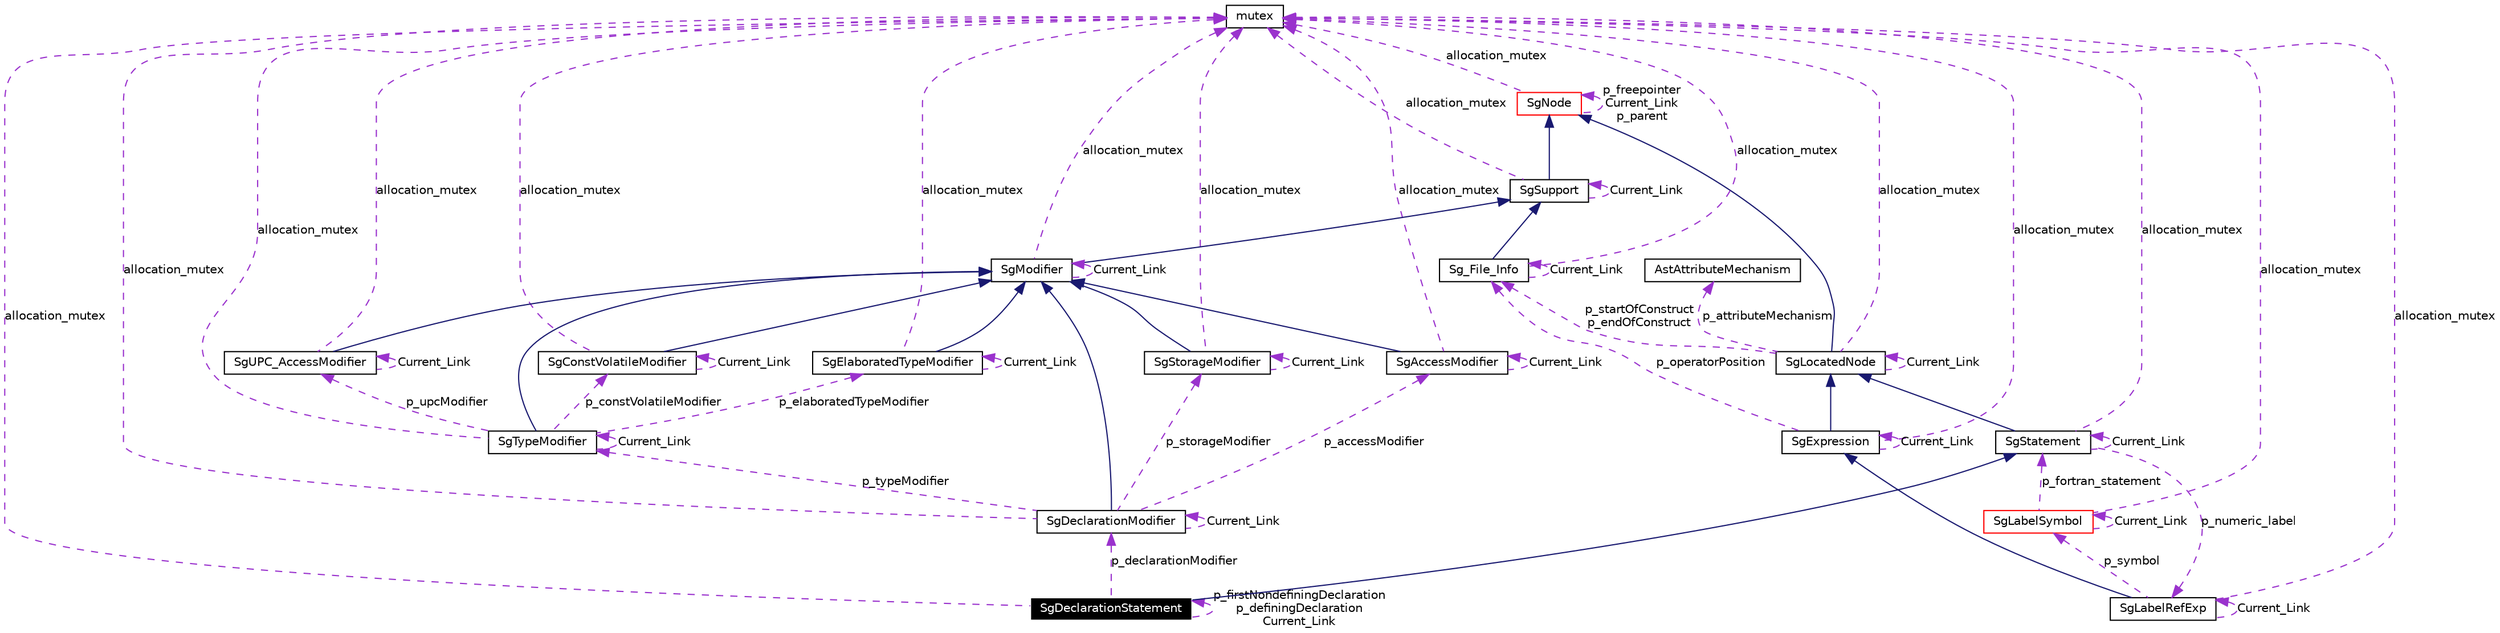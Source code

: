digraph G
{
  edge [fontname="Helvetica",fontsize=10,labelfontname="Helvetica",labelfontsize=10];
  node [fontname="Helvetica",fontsize=10,shape=record];
  Node1 [label="SgDeclarationStatement",height=0.2,width=0.4,color="white", fillcolor="black", style="filled" fontcolor="white"];
  Node2 -> Node1 [dir=back,color="midnightblue",fontsize=10,style="solid",fontname="Helvetica"];
  Node2 [label="SgStatement",height=0.2,width=0.4,color="black",URL="$classSgStatement.html"];
  Node3 -> Node2 [dir=back,color="midnightblue",fontsize=10,style="solid",fontname="Helvetica"];
  Node3 [label="SgLocatedNode",height=0.2,width=0.4,color="black",URL="$classSgLocatedNode.html"];
  Node4 -> Node3 [dir=back,color="midnightblue",fontsize=10,style="solid",fontname="Helvetica"];
  Node4 [label="SgNode",height=0.2,width=0.4,color="red",URL="$classSgNode.html"];
  Node4 -> Node4 [dir=back,color="darkorchid3",fontsize=10,style="dashed",label="p_freepointer\nCurrent_Link\np_parent",fontname="Helvetica"];
  Node5 -> Node4 [dir=back,color="darkorchid3",fontsize=10,style="dashed",label="allocation_mutex",fontname="Helvetica"];
  Node5 [label="mutex",height=0.2,width=0.4,color="black",URL="$classmutex.html"];
  Node5 -> Node3 [dir=back,color="darkorchid3",fontsize=10,style="dashed",label="allocation_mutex",fontname="Helvetica"];
  Node6 -> Node3 [dir=back,color="darkorchid3",fontsize=10,style="dashed",label="p_attributeMechanism",fontname="Helvetica"];
  Node6 [label="AstAttributeMechanism",height=0.2,width=0.4,color="black",URL="$classAstAttributeMechanism.html"];
  Node7 -> Node3 [dir=back,color="darkorchid3",fontsize=10,style="dashed",label="p_startOfConstruct\np_endOfConstruct",fontname="Helvetica"];
  Node7 [label="Sg_File_Info",height=0.2,width=0.4,color="black",URL="$classSg__File__Info.html"];
  Node8 -> Node7 [dir=back,color="midnightblue",fontsize=10,style="solid",fontname="Helvetica"];
  Node8 [label="SgSupport",height=0.2,width=0.4,color="black",URL="$classSgSupport.html"];
  Node4 -> Node8 [dir=back,color="midnightblue",fontsize=10,style="solid",fontname="Helvetica"];
  Node5 -> Node8 [dir=back,color="darkorchid3",fontsize=10,style="dashed",label="allocation_mutex",fontname="Helvetica"];
  Node8 -> Node8 [dir=back,color="darkorchid3",fontsize=10,style="dashed",label="Current_Link",fontname="Helvetica"];
  Node5 -> Node7 [dir=back,color="darkorchid3",fontsize=10,style="dashed",label="allocation_mutex",fontname="Helvetica"];
  Node7 -> Node7 [dir=back,color="darkorchid3",fontsize=10,style="dashed",label="Current_Link",fontname="Helvetica"];
  Node3 -> Node3 [dir=back,color="darkorchid3",fontsize=10,style="dashed",label="Current_Link",fontname="Helvetica"];
  Node9 -> Node2 [dir=back,color="darkorchid3",fontsize=10,style="dashed",label="p_numeric_label",fontname="Helvetica"];
  Node9 [label="SgLabelRefExp",height=0.2,width=0.4,color="black",URL="$classSgLabelRefExp.html"];
  Node10 -> Node9 [dir=back,color="midnightblue",fontsize=10,style="solid",fontname="Helvetica"];
  Node10 [label="SgExpression",height=0.2,width=0.4,color="black",URL="$classSgExpression.html"];
  Node3 -> Node10 [dir=back,color="midnightblue",fontsize=10,style="solid",fontname="Helvetica"];
  Node10 -> Node10 [dir=back,color="darkorchid3",fontsize=10,style="dashed",label="Current_Link",fontname="Helvetica"];
  Node5 -> Node10 [dir=back,color="darkorchid3",fontsize=10,style="dashed",label="allocation_mutex",fontname="Helvetica"];
  Node7 -> Node10 [dir=back,color="darkorchid3",fontsize=10,style="dashed",label="p_operatorPosition",fontname="Helvetica"];
  Node9 -> Node9 [dir=back,color="darkorchid3",fontsize=10,style="dashed",label="Current_Link",fontname="Helvetica"];
  Node5 -> Node9 [dir=back,color="darkorchid3",fontsize=10,style="dashed",label="allocation_mutex",fontname="Helvetica"];
  Node11 -> Node9 [dir=back,color="darkorchid3",fontsize=10,style="dashed",label="p_symbol",fontname="Helvetica"];
  Node11 [label="SgLabelSymbol",height=0.2,width=0.4,color="red",URL="$classSgLabelSymbol.html"];
  Node2 -> Node11 [dir=back,color="darkorchid3",fontsize=10,style="dashed",label="p_fortran_statement",fontname="Helvetica"];
  Node5 -> Node11 [dir=back,color="darkorchid3",fontsize=10,style="dashed",label="allocation_mutex",fontname="Helvetica"];
  Node11 -> Node11 [dir=back,color="darkorchid3",fontsize=10,style="dashed",label="Current_Link",fontname="Helvetica"];
  Node2 -> Node2 [dir=back,color="darkorchid3",fontsize=10,style="dashed",label="Current_Link",fontname="Helvetica"];
  Node5 -> Node2 [dir=back,color="darkorchid3",fontsize=10,style="dashed",label="allocation_mutex",fontname="Helvetica"];
  Node12 -> Node1 [dir=back,color="darkorchid3",fontsize=10,style="dashed",label="p_declarationModifier",fontname="Helvetica"];
  Node12 [label="SgDeclarationModifier",height=0.2,width=0.4,color="black",URL="$classSgDeclarationModifier.html"];
  Node13 -> Node12 [dir=back,color="midnightblue",fontsize=10,style="solid",fontname="Helvetica"];
  Node13 [label="SgModifier",height=0.2,width=0.4,color="black",URL="$classSgModifier.html"];
  Node8 -> Node13 [dir=back,color="midnightblue",fontsize=10,style="solid",fontname="Helvetica"];
  Node5 -> Node13 [dir=back,color="darkorchid3",fontsize=10,style="dashed",label="allocation_mutex",fontname="Helvetica"];
  Node13 -> Node13 [dir=back,color="darkorchid3",fontsize=10,style="dashed",label="Current_Link",fontname="Helvetica"];
  Node14 -> Node12 [dir=back,color="darkorchid3",fontsize=10,style="dashed",label="p_typeModifier",fontname="Helvetica"];
  Node14 [label="SgTypeModifier",height=0.2,width=0.4,color="black",URL="$classSgTypeModifier.html"];
  Node13 -> Node14 [dir=back,color="midnightblue",fontsize=10,style="solid",fontname="Helvetica"];
  Node15 -> Node14 [dir=back,color="darkorchid3",fontsize=10,style="dashed",label="p_elaboratedTypeModifier",fontname="Helvetica"];
  Node15 [label="SgElaboratedTypeModifier",height=0.2,width=0.4,color="black",URL="$classSgElaboratedTypeModifier.html"];
  Node13 -> Node15 [dir=back,color="midnightblue",fontsize=10,style="solid",fontname="Helvetica"];
  Node15 -> Node15 [dir=back,color="darkorchid3",fontsize=10,style="dashed",label="Current_Link",fontname="Helvetica"];
  Node5 -> Node15 [dir=back,color="darkorchid3",fontsize=10,style="dashed",label="allocation_mutex",fontname="Helvetica"];
  Node14 -> Node14 [dir=back,color="darkorchid3",fontsize=10,style="dashed",label="Current_Link",fontname="Helvetica"];
  Node16 -> Node14 [dir=back,color="darkorchid3",fontsize=10,style="dashed",label="p_constVolatileModifier",fontname="Helvetica"];
  Node16 [label="SgConstVolatileModifier",height=0.2,width=0.4,color="black",URL="$classSgConstVolatileModifier.html"];
  Node13 -> Node16 [dir=back,color="midnightblue",fontsize=10,style="solid",fontname="Helvetica"];
  Node16 -> Node16 [dir=back,color="darkorchid3",fontsize=10,style="dashed",label="Current_Link",fontname="Helvetica"];
  Node5 -> Node16 [dir=back,color="darkorchid3",fontsize=10,style="dashed",label="allocation_mutex",fontname="Helvetica"];
  Node5 -> Node14 [dir=back,color="darkorchid3",fontsize=10,style="dashed",label="allocation_mutex",fontname="Helvetica"];
  Node17 -> Node14 [dir=back,color="darkorchid3",fontsize=10,style="dashed",label="p_upcModifier",fontname="Helvetica"];
  Node17 [label="SgUPC_AccessModifier",height=0.2,width=0.4,color="black",URL="$classSgUPC__AccessModifier.html"];
  Node13 -> Node17 [dir=back,color="midnightblue",fontsize=10,style="solid",fontname="Helvetica"];
  Node5 -> Node17 [dir=back,color="darkorchid3",fontsize=10,style="dashed",label="allocation_mutex",fontname="Helvetica"];
  Node17 -> Node17 [dir=back,color="darkorchid3",fontsize=10,style="dashed",label="Current_Link",fontname="Helvetica"];
  Node12 -> Node12 [dir=back,color="darkorchid3",fontsize=10,style="dashed",label="Current_Link",fontname="Helvetica"];
  Node5 -> Node12 [dir=back,color="darkorchid3",fontsize=10,style="dashed",label="allocation_mutex",fontname="Helvetica"];
  Node18 -> Node12 [dir=back,color="darkorchid3",fontsize=10,style="dashed",label="p_storageModifier",fontname="Helvetica"];
  Node18 [label="SgStorageModifier",height=0.2,width=0.4,color="black",URL="$classSgStorageModifier.html"];
  Node13 -> Node18 [dir=back,color="midnightblue",fontsize=10,style="solid",fontname="Helvetica"];
  Node5 -> Node18 [dir=back,color="darkorchid3",fontsize=10,style="dashed",label="allocation_mutex",fontname="Helvetica"];
  Node18 -> Node18 [dir=back,color="darkorchid3",fontsize=10,style="dashed",label="Current_Link",fontname="Helvetica"];
  Node19 -> Node12 [dir=back,color="darkorchid3",fontsize=10,style="dashed",label="p_accessModifier",fontname="Helvetica"];
  Node19 [label="SgAccessModifier",height=0.2,width=0.4,color="black",URL="$classSgAccessModifier.html"];
  Node13 -> Node19 [dir=back,color="midnightblue",fontsize=10,style="solid",fontname="Helvetica"];
  Node5 -> Node19 [dir=back,color="darkorchid3",fontsize=10,style="dashed",label="allocation_mutex",fontname="Helvetica"];
  Node19 -> Node19 [dir=back,color="darkorchid3",fontsize=10,style="dashed",label="Current_Link",fontname="Helvetica"];
  Node5 -> Node1 [dir=back,color="darkorchid3",fontsize=10,style="dashed",label="allocation_mutex",fontname="Helvetica"];
  Node1 -> Node1 [dir=back,color="darkorchid3",fontsize=10,style="dashed",label="p_firstNondefiningDeclaration\np_definingDeclaration\nCurrent_Link",fontname="Helvetica"];
}
